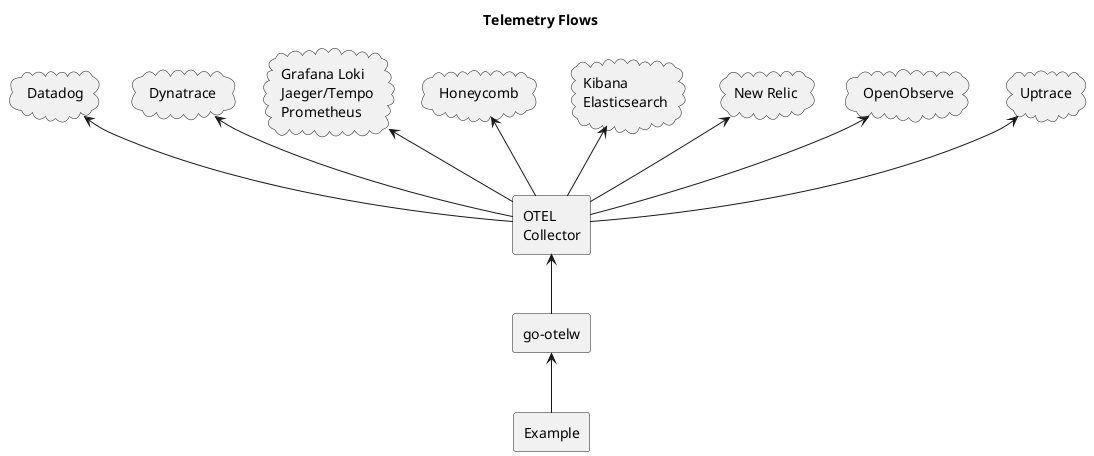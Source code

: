 @startuml overview
title Telemetry Flows
' left to right direction

cloud "Datadog" as DD
cloud "Dynatrace" as DT
cloud "Kibana\nElasticsearch" as EK
cloud "Grafana Loki\nJaeger/Tempo\nPrometheus" as G
cloud "Honeycomb" as HC
cloud "New Relic" as NR
cloud "OpenObserve" as OO
cloud "Uptrace" as UPT

agent "go-otelw" as OW
agent "OTEL\nCollector" as OC
agent Example as EX

OC -up-> UPT
OC -up-> OO
OC -up-> NR
OC -up-> EK
OC -up-> HC
OC -up-> G
OC -up-> DT
OC -up-> DD

EX -up-> OW
OW -UP-> OC

@enduml
